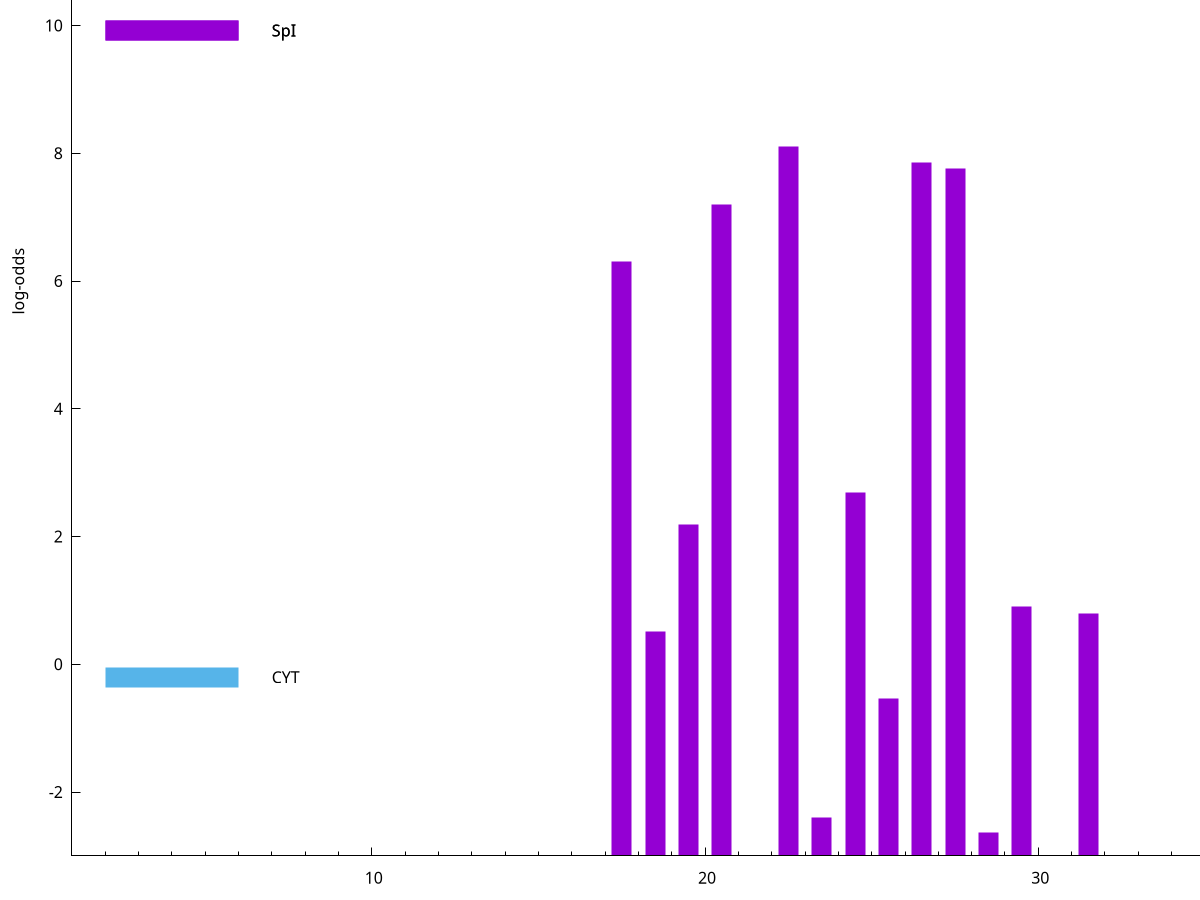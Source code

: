 set title "LipoP predictions for SRR4017833.gff"
set size 2., 1.4
set xrange [1:70] 
set mxtics 10
set yrange [-3:15]
set y2range [0:18]
set ylabel "log-odds"
set term postscript eps color solid "Helvetica" 30
set output "SRR4017833.gff222.eps"
set arrow from 2,9.92172 to 6,9.92172 nohead lt 1 lw 20
set label "SpI" at 7,9.92172
set arrow from 2,-0.200913 to 6,-0.200913 nohead lt 3 lw 20
set label "CYT" at 7,-0.200913
set arrow from 2,9.92172 to 6,9.92172 nohead lt 1 lw 20
set label "SpI" at 7,9.92172
# NOTE: The scores below are the log-odds scores with the threshold
# NOTE: subtracted (a hack to make gnuplot make the histogram all
# NOTE: look nice).
plot "-" axes x1y2 title "" with impulses lt 1 lw 20
22.500000 11.106330
26.500000 10.863240
27.500000 10.766850
20.500000 10.201320
17.500000 9.310520
24.500000 5.683100
19.500000 5.189870
29.500000 3.900040
31.500000 3.795032
18.500000 3.520401
25.500000 2.463425
23.500000 0.604510
28.500000 0.364970
e
exit
